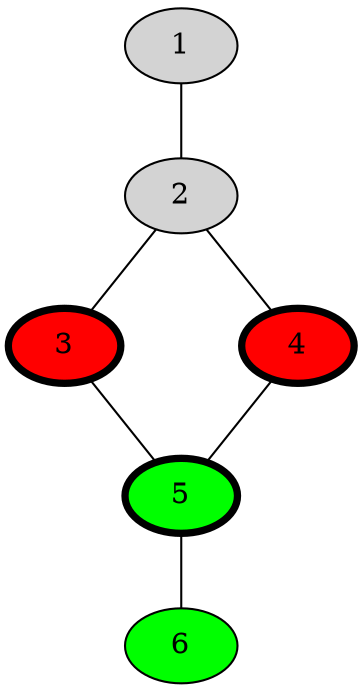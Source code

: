 graph test12 {
 nodesep=0.8
 node [style="filled"]
   { node [fillcolor = lightgrey];
   1;
   2;
  }
  { node [fillcolor = red];
   3 [penwidth = 3.5];
   4 [penwidth = 3.5]
  }
  { node [fillcolor = green];
   5 [penwidth = 3.5]
   6;
  }

 1 -- 2 -- {3; 4} -- 5 -- 6;
}

